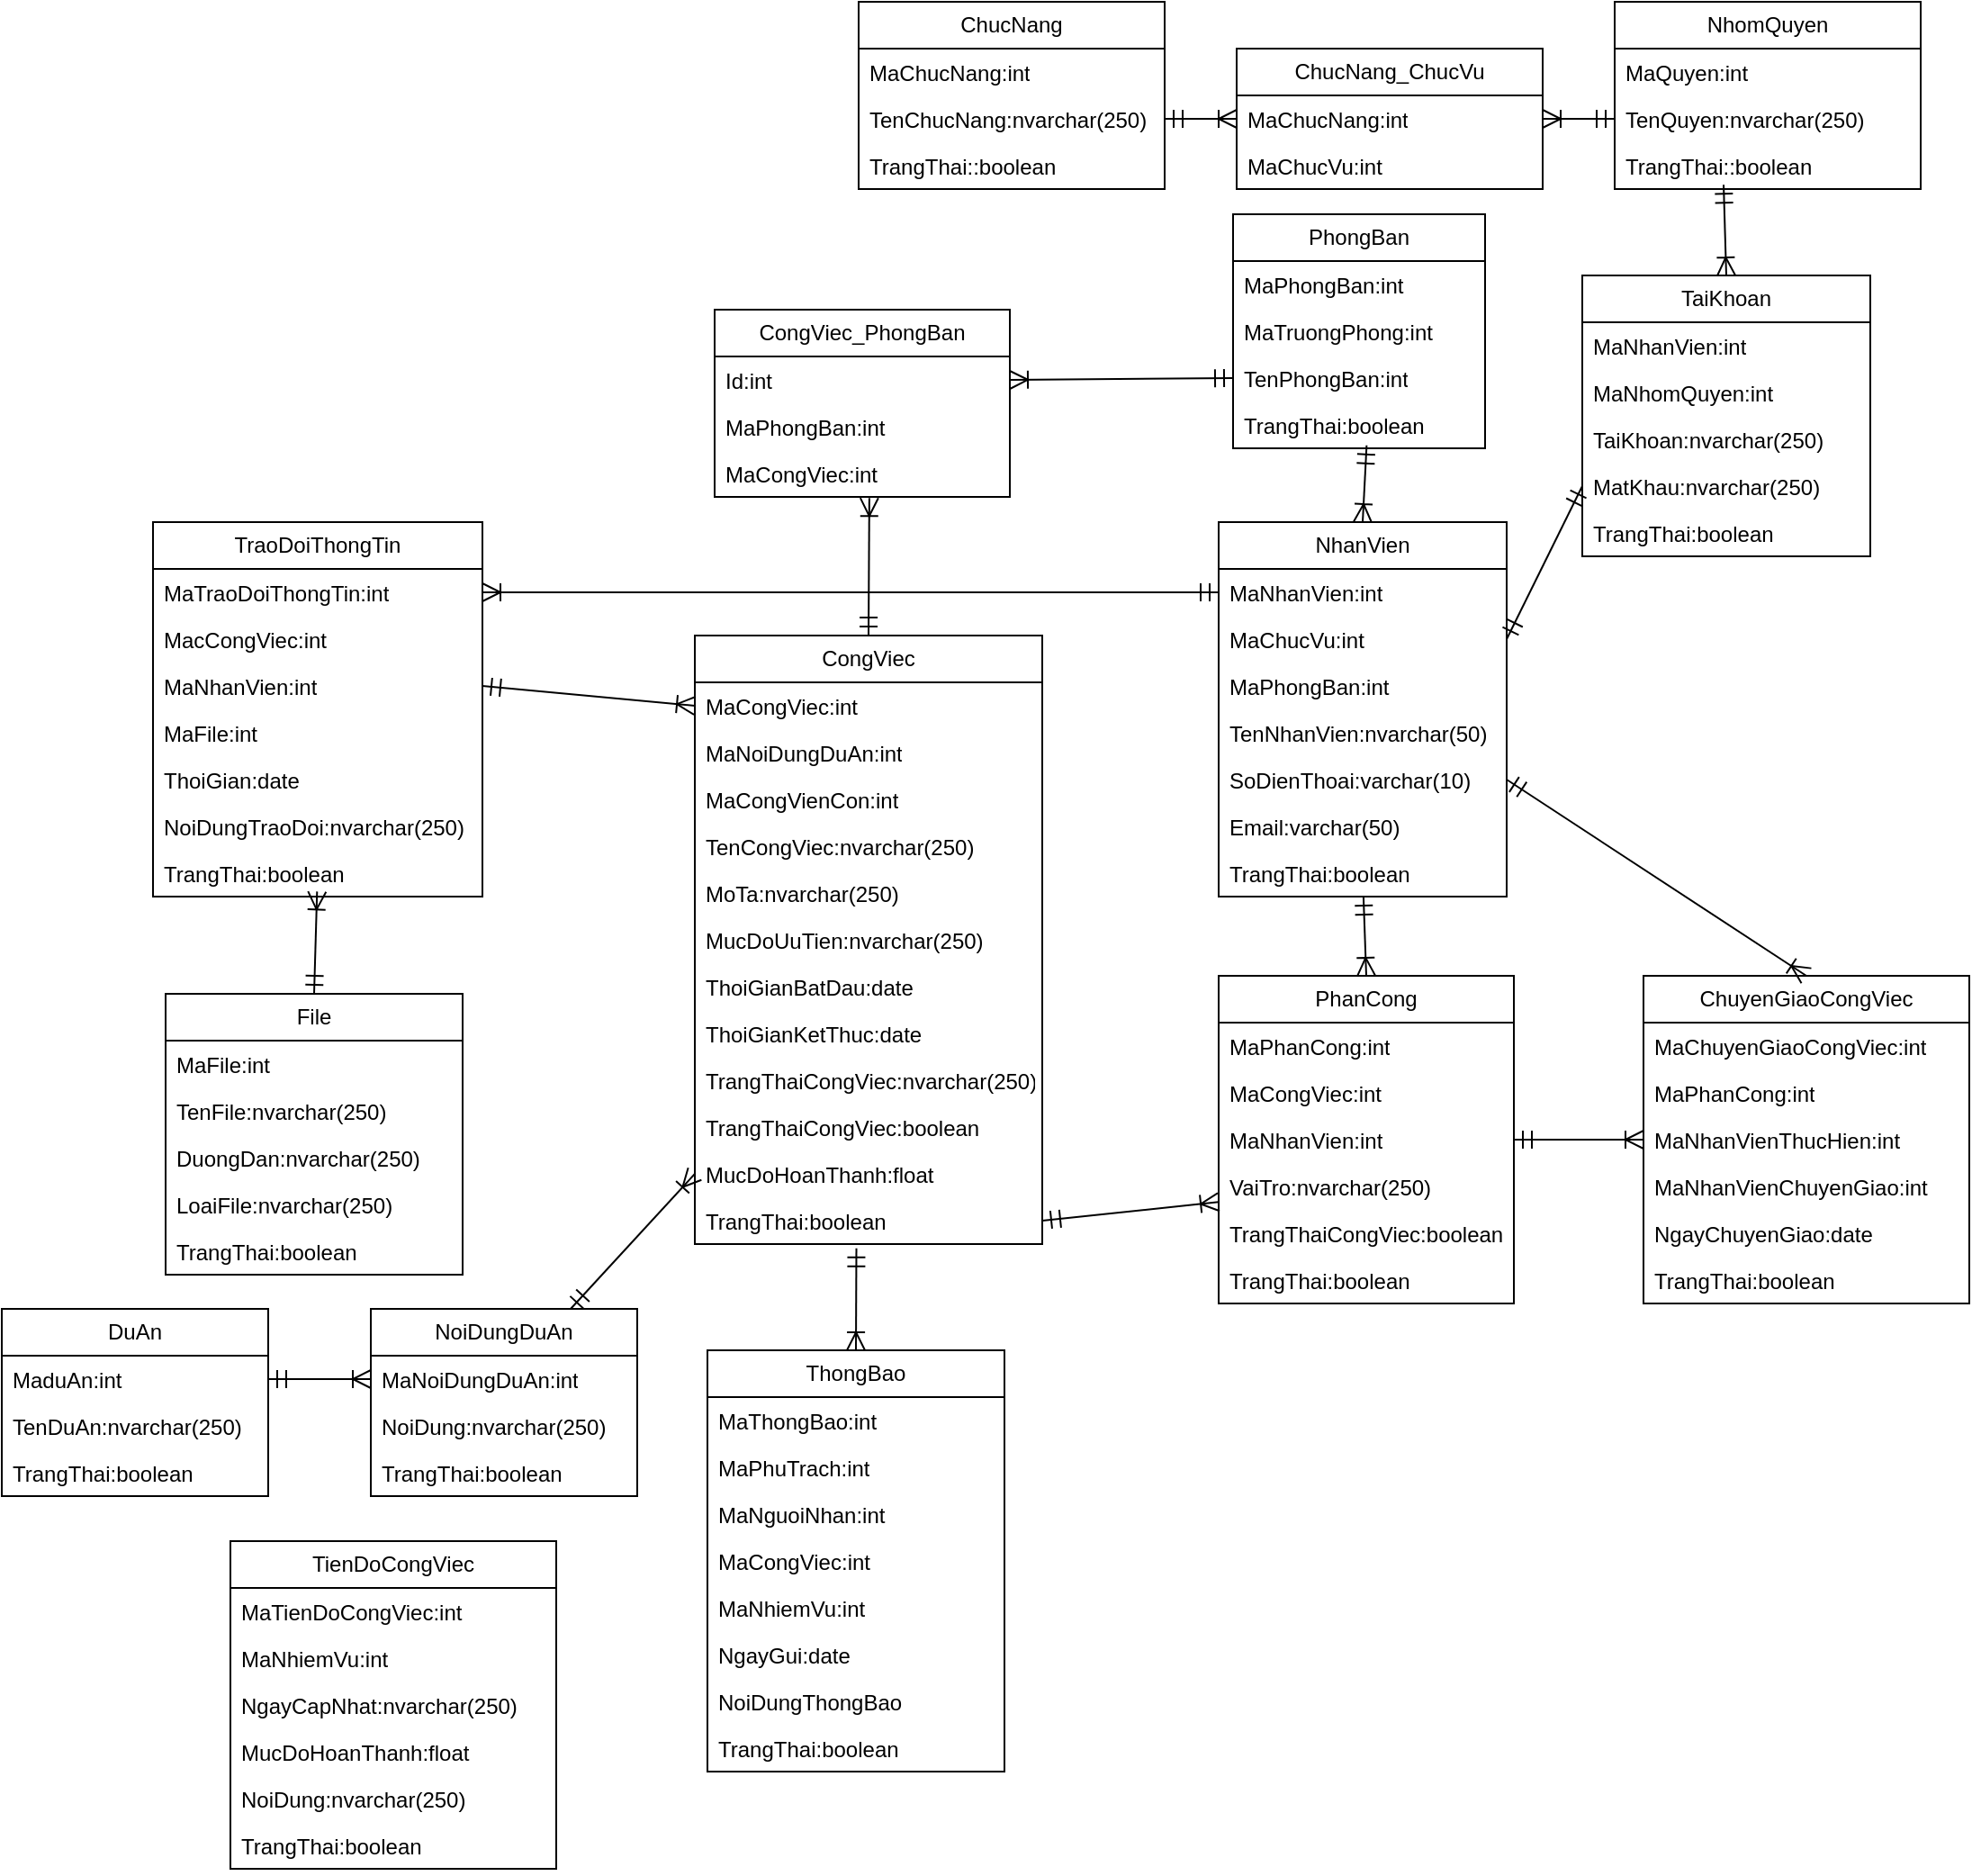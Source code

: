 <mxfile version="24.7.16">
  <diagram name="Trang-1" id="NxEfaZb_0KSmAVCfLcyf">
    <mxGraphModel dx="1006" dy="581" grid="0" gridSize="10" guides="1" tooltips="1" connect="1" arrows="1" fold="1" page="0" pageScale="1" pageWidth="1169" pageHeight="827" math="0" shadow="0">
      <root>
        <mxCell id="0" />
        <mxCell id="1" parent="0" />
        <mxCell id="usf8wN2vNSCNwpnewYWm-1" value="TaiKhoan" style="swimlane;fontStyle=0;childLayout=stackLayout;horizontal=1;startSize=26;fillColor=none;horizontalStack=0;resizeParent=1;resizeParentMax=0;resizeLast=0;collapsible=1;marginBottom=0;whiteSpace=wrap;html=1;" vertex="1" parent="1">
          <mxGeometry x="1078" y="221" width="160" height="156" as="geometry" />
        </mxCell>
        <mxCell id="usf8wN2vNSCNwpnewYWm-2" value="MaNhanVien:int" style="text;strokeColor=none;fillColor=none;align=left;verticalAlign=top;spacingLeft=4;spacingRight=4;overflow=hidden;rotatable=0;points=[[0,0.5],[1,0.5]];portConstraint=eastwest;whiteSpace=wrap;html=1;" vertex="1" parent="usf8wN2vNSCNwpnewYWm-1">
          <mxGeometry y="26" width="160" height="26" as="geometry" />
        </mxCell>
        <mxCell id="usf8wN2vNSCNwpnewYWm-3" value="MaNhomQuyen:int" style="text;strokeColor=none;fillColor=none;align=left;verticalAlign=top;spacingLeft=4;spacingRight=4;overflow=hidden;rotatable=0;points=[[0,0.5],[1,0.5]];portConstraint=eastwest;whiteSpace=wrap;html=1;" vertex="1" parent="usf8wN2vNSCNwpnewYWm-1">
          <mxGeometry y="52" width="160" height="26" as="geometry" />
        </mxCell>
        <mxCell id="usf8wN2vNSCNwpnewYWm-4" value="TaiKhoan:nvarchar(250)" style="text;strokeColor=none;fillColor=none;align=left;verticalAlign=top;spacingLeft=4;spacingRight=4;overflow=hidden;rotatable=0;points=[[0,0.5],[1,0.5]];portConstraint=eastwest;whiteSpace=wrap;html=1;" vertex="1" parent="usf8wN2vNSCNwpnewYWm-1">
          <mxGeometry y="78" width="160" height="26" as="geometry" />
        </mxCell>
        <mxCell id="usf8wN2vNSCNwpnewYWm-5" value="MatKhau:nvarchar(250)" style="text;strokeColor=none;fillColor=none;align=left;verticalAlign=top;spacingLeft=4;spacingRight=4;overflow=hidden;rotatable=0;points=[[0,0.5],[1,0.5]];portConstraint=eastwest;whiteSpace=wrap;html=1;" vertex="1" parent="usf8wN2vNSCNwpnewYWm-1">
          <mxGeometry y="104" width="160" height="26" as="geometry" />
        </mxCell>
        <mxCell id="usf8wN2vNSCNwpnewYWm-6" value="TrangThai:boolean" style="text;strokeColor=none;fillColor=none;align=left;verticalAlign=top;spacingLeft=4;spacingRight=4;overflow=hidden;rotatable=0;points=[[0,0.5],[1,0.5]];portConstraint=eastwest;whiteSpace=wrap;html=1;" vertex="1" parent="usf8wN2vNSCNwpnewYWm-1">
          <mxGeometry y="130" width="160" height="26" as="geometry" />
        </mxCell>
        <mxCell id="usf8wN2vNSCNwpnewYWm-7" value="PhongBan" style="swimlane;fontStyle=0;childLayout=stackLayout;horizontal=1;startSize=26;fillColor=none;horizontalStack=0;resizeParent=1;resizeParentMax=0;resizeLast=0;collapsible=1;marginBottom=0;whiteSpace=wrap;html=1;" vertex="1" parent="1">
          <mxGeometry x="884" y="187" width="140" height="130" as="geometry" />
        </mxCell>
        <mxCell id="usf8wN2vNSCNwpnewYWm-8" value="MaPhongBan:int" style="text;strokeColor=none;fillColor=none;align=left;verticalAlign=top;spacingLeft=4;spacingRight=4;overflow=hidden;rotatable=0;points=[[0,0.5],[1,0.5]];portConstraint=eastwest;whiteSpace=wrap;html=1;" vertex="1" parent="usf8wN2vNSCNwpnewYWm-7">
          <mxGeometry y="26" width="140" height="26" as="geometry" />
        </mxCell>
        <mxCell id="usf8wN2vNSCNwpnewYWm-123" value="MaTruongPhong:int" style="text;strokeColor=none;fillColor=none;align=left;verticalAlign=top;spacingLeft=4;spacingRight=4;overflow=hidden;rotatable=0;points=[[0,0.5],[1,0.5]];portConstraint=eastwest;whiteSpace=wrap;html=1;" vertex="1" parent="usf8wN2vNSCNwpnewYWm-7">
          <mxGeometry y="52" width="140" height="26" as="geometry" />
        </mxCell>
        <mxCell id="usf8wN2vNSCNwpnewYWm-9" value="TenPhongBan:int" style="text;strokeColor=none;fillColor=none;align=left;verticalAlign=top;spacingLeft=4;spacingRight=4;overflow=hidden;rotatable=0;points=[[0,0.5],[1,0.5]];portConstraint=eastwest;whiteSpace=wrap;html=1;" vertex="1" parent="usf8wN2vNSCNwpnewYWm-7">
          <mxGeometry y="78" width="140" height="26" as="geometry" />
        </mxCell>
        <mxCell id="usf8wN2vNSCNwpnewYWm-10" value="TrangThai:boolean" style="text;strokeColor=none;fillColor=none;align=left;verticalAlign=top;spacingLeft=4;spacingRight=4;overflow=hidden;rotatable=0;points=[[0,0.5],[1,0.5]];portConstraint=eastwest;whiteSpace=wrap;html=1;" vertex="1" parent="usf8wN2vNSCNwpnewYWm-7">
          <mxGeometry y="104" width="140" height="26" as="geometry" />
        </mxCell>
        <mxCell id="usf8wN2vNSCNwpnewYWm-11" style="edgeStyle=none;curved=1;rounded=0;orthogonalLoop=1;jettySize=auto;html=1;entryX=1;entryY=0.5;entryDx=0;entryDy=0;fontSize=12;startSize=8;endSize=8;" edge="1" parent="usf8wN2vNSCNwpnewYWm-7" source="usf8wN2vNSCNwpnewYWm-9" target="usf8wN2vNSCNwpnewYWm-9">
          <mxGeometry relative="1" as="geometry" />
        </mxCell>
        <mxCell id="usf8wN2vNSCNwpnewYWm-12" value="CongViec" style="swimlane;fontStyle=0;childLayout=stackLayout;horizontal=1;startSize=26;fillColor=none;horizontalStack=0;resizeParent=1;resizeParentMax=0;resizeLast=0;collapsible=1;marginBottom=0;whiteSpace=wrap;html=1;" vertex="1" parent="1">
          <mxGeometry x="585" y="421" width="193" height="338" as="geometry" />
        </mxCell>
        <mxCell id="usf8wN2vNSCNwpnewYWm-13" value="MaCongViec:int" style="text;strokeColor=none;fillColor=none;align=left;verticalAlign=top;spacingLeft=4;spacingRight=4;overflow=hidden;rotatable=0;points=[[0,0.5],[1,0.5]];portConstraint=eastwest;whiteSpace=wrap;html=1;" vertex="1" parent="usf8wN2vNSCNwpnewYWm-12">
          <mxGeometry y="26" width="193" height="26" as="geometry" />
        </mxCell>
        <mxCell id="usf8wN2vNSCNwpnewYWm-14" value="MaNoiDungDuAn:int" style="text;strokeColor=none;fillColor=none;align=left;verticalAlign=top;spacingLeft=4;spacingRight=4;overflow=hidden;rotatable=0;points=[[0,0.5],[1,0.5]];portConstraint=eastwest;whiteSpace=wrap;html=1;" vertex="1" parent="usf8wN2vNSCNwpnewYWm-12">
          <mxGeometry y="52" width="193" height="26" as="geometry" />
        </mxCell>
        <mxCell id="usf8wN2vNSCNwpnewYWm-126" value="MaCongVienCon:int" style="text;strokeColor=none;fillColor=none;align=left;verticalAlign=top;spacingLeft=4;spacingRight=4;overflow=hidden;rotatable=0;points=[[0,0.5],[1,0.5]];portConstraint=eastwest;whiteSpace=wrap;html=1;" vertex="1" parent="usf8wN2vNSCNwpnewYWm-12">
          <mxGeometry y="78" width="193" height="26" as="geometry" />
        </mxCell>
        <mxCell id="usf8wN2vNSCNwpnewYWm-15" value="TenCongViec:nvarchar(250)" style="text;strokeColor=none;fillColor=none;align=left;verticalAlign=top;spacingLeft=4;spacingRight=4;overflow=hidden;rotatable=0;points=[[0,0.5],[1,0.5]];portConstraint=eastwest;whiteSpace=wrap;html=1;" vertex="1" parent="usf8wN2vNSCNwpnewYWm-12">
          <mxGeometry y="104" width="193" height="26" as="geometry" />
        </mxCell>
        <mxCell id="usf8wN2vNSCNwpnewYWm-16" value="MoTa:nvarchar(250)" style="text;strokeColor=none;fillColor=none;align=left;verticalAlign=top;spacingLeft=4;spacingRight=4;overflow=hidden;rotatable=0;points=[[0,0.5],[1,0.5]];portConstraint=eastwest;whiteSpace=wrap;html=1;" vertex="1" parent="usf8wN2vNSCNwpnewYWm-12">
          <mxGeometry y="130" width="193" height="26" as="geometry" />
        </mxCell>
        <mxCell id="usf8wN2vNSCNwpnewYWm-17" value="MucDoUuTien:nvarchar(250)" style="text;strokeColor=none;fillColor=none;align=left;verticalAlign=top;spacingLeft=4;spacingRight=4;overflow=hidden;rotatable=0;points=[[0,0.5],[1,0.5]];portConstraint=eastwest;whiteSpace=wrap;html=1;" vertex="1" parent="usf8wN2vNSCNwpnewYWm-12">
          <mxGeometry y="156" width="193" height="26" as="geometry" />
        </mxCell>
        <mxCell id="usf8wN2vNSCNwpnewYWm-18" value="ThoiGianBatDau:date" style="text;strokeColor=none;fillColor=none;align=left;verticalAlign=top;spacingLeft=4;spacingRight=4;overflow=hidden;rotatable=0;points=[[0,0.5],[1,0.5]];portConstraint=eastwest;whiteSpace=wrap;html=1;" vertex="1" parent="usf8wN2vNSCNwpnewYWm-12">
          <mxGeometry y="182" width="193" height="26" as="geometry" />
        </mxCell>
        <mxCell id="usf8wN2vNSCNwpnewYWm-19" value="ThoiGianKetThuc:date" style="text;strokeColor=none;fillColor=none;align=left;verticalAlign=top;spacingLeft=4;spacingRight=4;overflow=hidden;rotatable=0;points=[[0,0.5],[1,0.5]];portConstraint=eastwest;whiteSpace=wrap;html=1;" vertex="1" parent="usf8wN2vNSCNwpnewYWm-12">
          <mxGeometry y="208" width="193" height="26" as="geometry" />
        </mxCell>
        <mxCell id="usf8wN2vNSCNwpnewYWm-20" value="TrangThaiCongViec:nvarchar(250)" style="text;strokeColor=none;fillColor=none;align=left;verticalAlign=top;spacingLeft=4;spacingRight=4;overflow=hidden;rotatable=0;points=[[0,0.5],[1,0.5]];portConstraint=eastwest;whiteSpace=wrap;html=1;" vertex="1" parent="usf8wN2vNSCNwpnewYWm-12">
          <mxGeometry y="234" width="193" height="26" as="geometry" />
        </mxCell>
        <mxCell id="usf8wN2vNSCNwpnewYWm-125" value="TrangThaiCongViec:boolean" style="text;strokeColor=none;fillColor=none;align=left;verticalAlign=top;spacingLeft=4;spacingRight=4;overflow=hidden;rotatable=0;points=[[0,0.5],[1,0.5]];portConstraint=eastwest;whiteSpace=wrap;html=1;" vertex="1" parent="usf8wN2vNSCNwpnewYWm-12">
          <mxGeometry y="260" width="193" height="26" as="geometry" />
        </mxCell>
        <mxCell id="usf8wN2vNSCNwpnewYWm-21" value="MucDoHoanThanh:float" style="text;strokeColor=none;fillColor=none;align=left;verticalAlign=top;spacingLeft=4;spacingRight=4;overflow=hidden;rotatable=0;points=[[0,0.5],[1,0.5]];portConstraint=eastwest;whiteSpace=wrap;html=1;" vertex="1" parent="usf8wN2vNSCNwpnewYWm-12">
          <mxGeometry y="286" width="193" height="26" as="geometry" />
        </mxCell>
        <mxCell id="usf8wN2vNSCNwpnewYWm-22" value="TrangThai:boolean" style="text;strokeColor=none;fillColor=none;align=left;verticalAlign=top;spacingLeft=4;spacingRight=4;overflow=hidden;rotatable=0;points=[[0,0.5],[1,0.5]];portConstraint=eastwest;whiteSpace=wrap;html=1;" vertex="1" parent="usf8wN2vNSCNwpnewYWm-12">
          <mxGeometry y="312" width="193" height="26" as="geometry" />
        </mxCell>
        <mxCell id="usf8wN2vNSCNwpnewYWm-23" value="ChucNang" style="swimlane;fontStyle=0;childLayout=stackLayout;horizontal=1;startSize=26;fillColor=none;horizontalStack=0;resizeParent=1;resizeParentMax=0;resizeLast=0;collapsible=1;marginBottom=0;whiteSpace=wrap;html=1;" vertex="1" parent="1">
          <mxGeometry x="676" y="69" width="170" height="104" as="geometry" />
        </mxCell>
        <mxCell id="usf8wN2vNSCNwpnewYWm-24" value="MaChucNang:int" style="text;strokeColor=none;fillColor=none;align=left;verticalAlign=top;spacingLeft=4;spacingRight=4;overflow=hidden;rotatable=0;points=[[0,0.5],[1,0.5]];portConstraint=eastwest;whiteSpace=wrap;html=1;" vertex="1" parent="usf8wN2vNSCNwpnewYWm-23">
          <mxGeometry y="26" width="170" height="26" as="geometry" />
        </mxCell>
        <mxCell id="usf8wN2vNSCNwpnewYWm-25" value="TenChucNang:nvarchar(250)" style="text;strokeColor=none;fillColor=none;align=left;verticalAlign=top;spacingLeft=4;spacingRight=4;overflow=hidden;rotatable=0;points=[[0,0.5],[1,0.5]];portConstraint=eastwest;whiteSpace=wrap;html=1;" vertex="1" parent="usf8wN2vNSCNwpnewYWm-23">
          <mxGeometry y="52" width="170" height="26" as="geometry" />
        </mxCell>
        <mxCell id="usf8wN2vNSCNwpnewYWm-26" value="TrangThai::boolean" style="text;strokeColor=none;fillColor=none;align=left;verticalAlign=top;spacingLeft=4;spacingRight=4;overflow=hidden;rotatable=0;points=[[0,0.5],[1,0.5]];portConstraint=eastwest;whiteSpace=wrap;html=1;" vertex="1" parent="usf8wN2vNSCNwpnewYWm-23">
          <mxGeometry y="78" width="170" height="26" as="geometry" />
        </mxCell>
        <mxCell id="usf8wN2vNSCNwpnewYWm-27" value="ChucNang_ChucVu" style="swimlane;fontStyle=0;childLayout=stackLayout;horizontal=1;startSize=26;fillColor=none;horizontalStack=0;resizeParent=1;resizeParentMax=0;resizeLast=0;collapsible=1;marginBottom=0;whiteSpace=wrap;html=1;" vertex="1" parent="1">
          <mxGeometry x="886" y="95" width="170" height="78" as="geometry" />
        </mxCell>
        <mxCell id="usf8wN2vNSCNwpnewYWm-28" value="MaChucNang:int" style="text;strokeColor=none;fillColor=none;align=left;verticalAlign=top;spacingLeft=4;spacingRight=4;overflow=hidden;rotatable=0;points=[[0,0.5],[1,0.5]];portConstraint=eastwest;whiteSpace=wrap;html=1;" vertex="1" parent="usf8wN2vNSCNwpnewYWm-27">
          <mxGeometry y="26" width="170" height="26" as="geometry" />
        </mxCell>
        <mxCell id="usf8wN2vNSCNwpnewYWm-29" value="MaChucVu:int" style="text;strokeColor=none;fillColor=none;align=left;verticalAlign=top;spacingLeft=4;spacingRight=4;overflow=hidden;rotatable=0;points=[[0,0.5],[1,0.5]];portConstraint=eastwest;whiteSpace=wrap;html=1;" vertex="1" parent="usf8wN2vNSCNwpnewYWm-27">
          <mxGeometry y="52" width="170" height="26" as="geometry" />
        </mxCell>
        <mxCell id="usf8wN2vNSCNwpnewYWm-30" value="NhomQuyen" style="swimlane;fontStyle=0;childLayout=stackLayout;horizontal=1;startSize=26;fillColor=none;horizontalStack=0;resizeParent=1;resizeParentMax=0;resizeLast=0;collapsible=1;marginBottom=0;whiteSpace=wrap;html=1;" vertex="1" parent="1">
          <mxGeometry x="1096" y="69" width="170" height="104" as="geometry" />
        </mxCell>
        <mxCell id="usf8wN2vNSCNwpnewYWm-31" value="MaQuyen:int" style="text;strokeColor=none;fillColor=none;align=left;verticalAlign=top;spacingLeft=4;spacingRight=4;overflow=hidden;rotatable=0;points=[[0,0.5],[1,0.5]];portConstraint=eastwest;whiteSpace=wrap;html=1;" vertex="1" parent="usf8wN2vNSCNwpnewYWm-30">
          <mxGeometry y="26" width="170" height="26" as="geometry" />
        </mxCell>
        <mxCell id="usf8wN2vNSCNwpnewYWm-32" value="TenQuyen:nvarchar(250)" style="text;strokeColor=none;fillColor=none;align=left;verticalAlign=top;spacingLeft=4;spacingRight=4;overflow=hidden;rotatable=0;points=[[0,0.5],[1,0.5]];portConstraint=eastwest;whiteSpace=wrap;html=1;" vertex="1" parent="usf8wN2vNSCNwpnewYWm-30">
          <mxGeometry y="52" width="170" height="26" as="geometry" />
        </mxCell>
        <mxCell id="usf8wN2vNSCNwpnewYWm-33" value="TrangThai::boolean" style="text;strokeColor=none;fillColor=none;align=left;verticalAlign=top;spacingLeft=4;spacingRight=4;overflow=hidden;rotatable=0;points=[[0,0.5],[1,0.5]];portConstraint=eastwest;whiteSpace=wrap;html=1;" vertex="1" parent="usf8wN2vNSCNwpnewYWm-30">
          <mxGeometry y="78" width="170" height="26" as="geometry" />
        </mxCell>
        <mxCell id="usf8wN2vNSCNwpnewYWm-34" style="edgeStyle=none;curved=1;rounded=0;orthogonalLoop=1;jettySize=auto;html=1;exitX=1;exitY=0.5;exitDx=0;exitDy=0;entryX=0;entryY=0.5;entryDx=0;entryDy=0;fontSize=12;startSize=8;endSize=8;endArrow=ERoneToMany;endFill=0;startArrow=ERmandOne;startFill=0;" edge="1" parent="1" source="usf8wN2vNSCNwpnewYWm-25" target="usf8wN2vNSCNwpnewYWm-28">
          <mxGeometry relative="1" as="geometry" />
        </mxCell>
        <mxCell id="usf8wN2vNSCNwpnewYWm-35" style="edgeStyle=none;curved=1;rounded=0;orthogonalLoop=1;jettySize=auto;html=1;exitX=1;exitY=0.5;exitDx=0;exitDy=0;entryX=0;entryY=0.5;entryDx=0;entryDy=0;fontSize=12;startSize=8;endSize=8;endArrow=ERmandOne;endFill=0;startArrow=ERoneToMany;startFill=0;" edge="1" parent="1" source="usf8wN2vNSCNwpnewYWm-28" target="usf8wN2vNSCNwpnewYWm-32">
          <mxGeometry relative="1" as="geometry" />
        </mxCell>
        <mxCell id="usf8wN2vNSCNwpnewYWm-36" style="edgeStyle=none;curved=1;rounded=0;orthogonalLoop=1;jettySize=auto;html=1;exitX=0.5;exitY=0;exitDx=0;exitDy=0;entryX=0.356;entryY=0.908;entryDx=0;entryDy=0;entryPerimeter=0;fontSize=12;startSize=8;endSize=8;endArrow=ERmandOne;endFill=0;startArrow=ERoneToMany;startFill=0;" edge="1" parent="1" source="usf8wN2vNSCNwpnewYWm-1" target="usf8wN2vNSCNwpnewYWm-33">
          <mxGeometry relative="1" as="geometry" />
        </mxCell>
        <mxCell id="usf8wN2vNSCNwpnewYWm-37" value="CongViec_PhongBan" style="swimlane;fontStyle=0;childLayout=stackLayout;horizontal=1;startSize=26;fillColor=none;horizontalStack=0;resizeParent=1;resizeParentMax=0;resizeLast=0;collapsible=1;marginBottom=0;whiteSpace=wrap;html=1;" vertex="1" parent="1">
          <mxGeometry x="596" y="240" width="164" height="104" as="geometry">
            <mxRectangle x="280" y="562" width="100" height="30" as="alternateBounds" />
          </mxGeometry>
        </mxCell>
        <mxCell id="usf8wN2vNSCNwpnewYWm-38" value="Id:int" style="text;strokeColor=none;fillColor=none;align=left;verticalAlign=top;spacingLeft=4;spacingRight=4;overflow=hidden;rotatable=0;points=[[0,0.5],[1,0.5]];portConstraint=eastwest;whiteSpace=wrap;html=1;" vertex="1" parent="usf8wN2vNSCNwpnewYWm-37">
          <mxGeometry y="26" width="164" height="26" as="geometry" />
        </mxCell>
        <mxCell id="usf8wN2vNSCNwpnewYWm-39" value="MaPhongBan:int" style="text;strokeColor=none;fillColor=none;align=left;verticalAlign=top;spacingLeft=4;spacingRight=4;overflow=hidden;rotatable=0;points=[[0,0.5],[1,0.5]];portConstraint=eastwest;whiteSpace=wrap;html=1;" vertex="1" parent="usf8wN2vNSCNwpnewYWm-37">
          <mxGeometry y="52" width="164" height="26" as="geometry" />
        </mxCell>
        <mxCell id="usf8wN2vNSCNwpnewYWm-40" value="MaCongViec:int" style="text;strokeColor=none;fillColor=none;align=left;verticalAlign=top;spacingLeft=4;spacingRight=4;overflow=hidden;rotatable=0;points=[[0,0.5],[1,0.5]];portConstraint=eastwest;whiteSpace=wrap;html=1;" vertex="1" parent="usf8wN2vNSCNwpnewYWm-37">
          <mxGeometry y="78" width="164" height="26" as="geometry" />
        </mxCell>
        <mxCell id="usf8wN2vNSCNwpnewYWm-41" style="edgeStyle=none;curved=1;rounded=0;orthogonalLoop=1;jettySize=auto;html=1;exitX=0.5;exitY=0;exitDx=0;exitDy=0;entryX=0.524;entryY=1.023;entryDx=0;entryDy=0;entryPerimeter=0;fontSize=12;startSize=8;endSize=8;endArrow=ERoneToMany;endFill=0;startArrow=ERmandOne;startFill=0;" edge="1" parent="1" source="usf8wN2vNSCNwpnewYWm-12" target="usf8wN2vNSCNwpnewYWm-40">
          <mxGeometry relative="1" as="geometry" />
        </mxCell>
        <mxCell id="usf8wN2vNSCNwpnewYWm-42" value="NhanVien" style="swimlane;fontStyle=0;childLayout=stackLayout;horizontal=1;startSize=26;fillColor=none;horizontalStack=0;resizeParent=1;resizeParentMax=0;resizeLast=0;collapsible=1;marginBottom=0;whiteSpace=wrap;html=1;" vertex="1" parent="1">
          <mxGeometry x="876" y="358" width="160" height="208" as="geometry" />
        </mxCell>
        <mxCell id="usf8wN2vNSCNwpnewYWm-43" value="MaNhanVien:int" style="text;strokeColor=none;fillColor=none;align=left;verticalAlign=top;spacingLeft=4;spacingRight=4;overflow=hidden;rotatable=0;points=[[0,0.5],[1,0.5]];portConstraint=eastwest;whiteSpace=wrap;html=1;" vertex="1" parent="usf8wN2vNSCNwpnewYWm-42">
          <mxGeometry y="26" width="160" height="26" as="geometry" />
        </mxCell>
        <mxCell id="usf8wN2vNSCNwpnewYWm-44" value="MaChucVu:int" style="text;strokeColor=none;fillColor=none;align=left;verticalAlign=top;spacingLeft=4;spacingRight=4;overflow=hidden;rotatable=0;points=[[0,0.5],[1,0.5]];portConstraint=eastwest;whiteSpace=wrap;html=1;" vertex="1" parent="usf8wN2vNSCNwpnewYWm-42">
          <mxGeometry y="52" width="160" height="26" as="geometry" />
        </mxCell>
        <mxCell id="usf8wN2vNSCNwpnewYWm-45" value="MaPhongBan:int" style="text;strokeColor=none;fillColor=none;align=left;verticalAlign=top;spacingLeft=4;spacingRight=4;overflow=hidden;rotatable=0;points=[[0,0.5],[1,0.5]];portConstraint=eastwest;whiteSpace=wrap;html=1;" vertex="1" parent="usf8wN2vNSCNwpnewYWm-42">
          <mxGeometry y="78" width="160" height="26" as="geometry" />
        </mxCell>
        <mxCell id="usf8wN2vNSCNwpnewYWm-46" value="TenNhanVien:nvarchar(50)" style="text;strokeColor=none;fillColor=none;align=left;verticalAlign=top;spacingLeft=4;spacingRight=4;overflow=hidden;rotatable=0;points=[[0,0.5],[1,0.5]];portConstraint=eastwest;whiteSpace=wrap;html=1;" vertex="1" parent="usf8wN2vNSCNwpnewYWm-42">
          <mxGeometry y="104" width="160" height="26" as="geometry" />
        </mxCell>
        <mxCell id="usf8wN2vNSCNwpnewYWm-47" value="SoDienThoai:varchar(10)" style="text;strokeColor=none;fillColor=none;align=left;verticalAlign=top;spacingLeft=4;spacingRight=4;overflow=hidden;rotatable=0;points=[[0,0.5],[1,0.5]];portConstraint=eastwest;whiteSpace=wrap;html=1;" vertex="1" parent="usf8wN2vNSCNwpnewYWm-42">
          <mxGeometry y="130" width="160" height="26" as="geometry" />
        </mxCell>
        <mxCell id="usf8wN2vNSCNwpnewYWm-48" value="Email:varchar(50)" style="text;strokeColor=none;fillColor=none;align=left;verticalAlign=top;spacingLeft=4;spacingRight=4;overflow=hidden;rotatable=0;points=[[0,0.5],[1,0.5]];portConstraint=eastwest;whiteSpace=wrap;html=1;" vertex="1" parent="usf8wN2vNSCNwpnewYWm-42">
          <mxGeometry y="156" width="160" height="26" as="geometry" />
        </mxCell>
        <mxCell id="usf8wN2vNSCNwpnewYWm-49" value="TrangThai:boolean" style="text;strokeColor=none;fillColor=none;align=left;verticalAlign=top;spacingLeft=4;spacingRight=4;overflow=hidden;rotatable=0;points=[[0,0.5],[1,0.5]];portConstraint=eastwest;whiteSpace=wrap;html=1;" vertex="1" parent="usf8wN2vNSCNwpnewYWm-42">
          <mxGeometry y="182" width="160" height="26" as="geometry" />
        </mxCell>
        <mxCell id="usf8wN2vNSCNwpnewYWm-50" style="edgeStyle=none;curved=1;rounded=0;orthogonalLoop=1;jettySize=auto;html=1;exitX=0.5;exitY=0;exitDx=0;exitDy=0;entryX=0.53;entryY=0.938;entryDx=0;entryDy=0;entryPerimeter=0;fontSize=12;startSize=8;endSize=8;startArrow=ERoneToMany;startFill=0;endArrow=ERmandOne;endFill=0;" edge="1" parent="1" source="usf8wN2vNSCNwpnewYWm-42" target="usf8wN2vNSCNwpnewYWm-10">
          <mxGeometry relative="1" as="geometry" />
        </mxCell>
        <mxCell id="usf8wN2vNSCNwpnewYWm-51" style="edgeStyle=none;curved=1;rounded=0;orthogonalLoop=1;jettySize=auto;html=1;exitX=1;exitY=0.5;exitDx=0;exitDy=0;entryX=0;entryY=0.5;entryDx=0;entryDy=0;fontSize=12;startSize=8;endSize=8;startArrow=ERoneToMany;startFill=0;endArrow=ERmandOne;endFill=0;" edge="1" parent="1" target="usf8wN2vNSCNwpnewYWm-9" source="usf8wN2vNSCNwpnewYWm-38">
          <mxGeometry relative="1" as="geometry">
            <mxPoint x="803" y="282" as="sourcePoint" />
          </mxGeometry>
        </mxCell>
        <mxCell id="usf8wN2vNSCNwpnewYWm-52" style="edgeStyle=none;curved=1;rounded=0;orthogonalLoop=1;jettySize=auto;html=1;exitX=0;exitY=0.5;exitDx=0;exitDy=0;entryX=1;entryY=0.5;entryDx=0;entryDy=0;fontSize=12;startSize=8;endSize=8;startArrow=ERmandOne;startFill=0;endArrow=ERmandOne;endFill=0;" edge="1" parent="1" source="usf8wN2vNSCNwpnewYWm-5" target="usf8wN2vNSCNwpnewYWm-44">
          <mxGeometry relative="1" as="geometry" />
        </mxCell>
        <mxCell id="usf8wN2vNSCNwpnewYWm-128" style="edgeStyle=none;curved=1;rounded=0;orthogonalLoop=1;jettySize=auto;html=1;exitX=0.5;exitY=0;exitDx=0;exitDy=0;fontSize=12;startSize=8;endSize=8;startArrow=ERoneToMany;startFill=0;endArrow=ERmandOne;endFill=0;" edge="1" parent="1" source="usf8wN2vNSCNwpnewYWm-64" target="usf8wN2vNSCNwpnewYWm-49">
          <mxGeometry relative="1" as="geometry" />
        </mxCell>
        <mxCell id="usf8wN2vNSCNwpnewYWm-64" value="PhanCong" style="swimlane;fontStyle=0;childLayout=stackLayout;horizontal=1;startSize=26;fillColor=none;horizontalStack=0;resizeParent=1;resizeParentMax=0;resizeLast=0;collapsible=1;marginBottom=0;whiteSpace=wrap;html=1;" vertex="1" parent="1">
          <mxGeometry x="876" y="610" width="164" height="182" as="geometry" />
        </mxCell>
        <mxCell id="usf8wN2vNSCNwpnewYWm-65" value="MaPhanCong:int" style="text;strokeColor=none;fillColor=none;align=left;verticalAlign=top;spacingLeft=4;spacingRight=4;overflow=hidden;rotatable=0;points=[[0,0.5],[1,0.5]];portConstraint=eastwest;whiteSpace=wrap;html=1;" vertex="1" parent="usf8wN2vNSCNwpnewYWm-64">
          <mxGeometry y="26" width="164" height="26" as="geometry" />
        </mxCell>
        <mxCell id="usf8wN2vNSCNwpnewYWm-66" value="MaCongViec:int" style="text;strokeColor=none;fillColor=none;align=left;verticalAlign=top;spacingLeft=4;spacingRight=4;overflow=hidden;rotatable=0;points=[[0,0.5],[1,0.5]];portConstraint=eastwest;whiteSpace=wrap;html=1;" vertex="1" parent="usf8wN2vNSCNwpnewYWm-64">
          <mxGeometry y="52" width="164" height="26" as="geometry" />
        </mxCell>
        <mxCell id="usf8wN2vNSCNwpnewYWm-67" value="MaNhanVien:int" style="text;strokeColor=none;fillColor=none;align=left;verticalAlign=top;spacingLeft=4;spacingRight=4;overflow=hidden;rotatable=0;points=[[0,0.5],[1,0.5]];portConstraint=eastwest;whiteSpace=wrap;html=1;" vertex="1" parent="usf8wN2vNSCNwpnewYWm-64">
          <mxGeometry y="78" width="164" height="26" as="geometry" />
        </mxCell>
        <mxCell id="usf8wN2vNSCNwpnewYWm-68" value="VaiTro:nvarchar(250)" style="text;strokeColor=none;fillColor=none;align=left;verticalAlign=top;spacingLeft=4;spacingRight=4;overflow=hidden;rotatable=0;points=[[0,0.5],[1,0.5]];portConstraint=eastwest;whiteSpace=wrap;html=1;" vertex="1" parent="usf8wN2vNSCNwpnewYWm-64">
          <mxGeometry y="104" width="164" height="26" as="geometry" />
        </mxCell>
        <mxCell id="usf8wN2vNSCNwpnewYWm-69" value="TrangThaiCongViec:boolean" style="text;strokeColor=none;fillColor=none;align=left;verticalAlign=top;spacingLeft=4;spacingRight=4;overflow=hidden;rotatable=0;points=[[0,0.5],[1,0.5]];portConstraint=eastwest;whiteSpace=wrap;html=1;" vertex="1" parent="usf8wN2vNSCNwpnewYWm-64">
          <mxGeometry y="130" width="164" height="26" as="geometry" />
        </mxCell>
        <mxCell id="usf8wN2vNSCNwpnewYWm-71" value="TrangThai:boolean" style="text;strokeColor=none;fillColor=none;align=left;verticalAlign=top;spacingLeft=4;spacingRight=4;overflow=hidden;rotatable=0;points=[[0,0.5],[1,0.5]];portConstraint=eastwest;whiteSpace=wrap;html=1;" vertex="1" parent="usf8wN2vNSCNwpnewYWm-64">
          <mxGeometry y="156" width="164" height="26" as="geometry" />
        </mxCell>
        <mxCell id="usf8wN2vNSCNwpnewYWm-82" value="TraoDoiThongTin" style="swimlane;fontStyle=0;childLayout=stackLayout;horizontal=1;startSize=26;fillColor=none;horizontalStack=0;resizeParent=1;resizeParentMax=0;resizeLast=0;collapsible=1;marginBottom=0;whiteSpace=wrap;html=1;" vertex="1" parent="1">
          <mxGeometry x="284" y="358" width="183" height="208" as="geometry" />
        </mxCell>
        <mxCell id="usf8wN2vNSCNwpnewYWm-83" value="MaTraoDoiThongTin:int" style="text;strokeColor=none;fillColor=none;align=left;verticalAlign=top;spacingLeft=4;spacingRight=4;overflow=hidden;rotatable=0;points=[[0,0.5],[1,0.5]];portConstraint=eastwest;whiteSpace=wrap;html=1;" vertex="1" parent="usf8wN2vNSCNwpnewYWm-82">
          <mxGeometry y="26" width="183" height="26" as="geometry" />
        </mxCell>
        <mxCell id="usf8wN2vNSCNwpnewYWm-84" value="MacCongViec:int" style="text;strokeColor=none;fillColor=none;align=left;verticalAlign=top;spacingLeft=4;spacingRight=4;overflow=hidden;rotatable=0;points=[[0,0.5],[1,0.5]];portConstraint=eastwest;whiteSpace=wrap;html=1;" vertex="1" parent="usf8wN2vNSCNwpnewYWm-82">
          <mxGeometry y="52" width="183" height="26" as="geometry" />
        </mxCell>
        <mxCell id="usf8wN2vNSCNwpnewYWm-85" value="MaNhanVien:int" style="text;strokeColor=none;fillColor=none;align=left;verticalAlign=top;spacingLeft=4;spacingRight=4;overflow=hidden;rotatable=0;points=[[0,0.5],[1,0.5]];portConstraint=eastwest;whiteSpace=wrap;html=1;" vertex="1" parent="usf8wN2vNSCNwpnewYWm-82">
          <mxGeometry y="78" width="183" height="26" as="geometry" />
        </mxCell>
        <mxCell id="usf8wN2vNSCNwpnewYWm-86" value="MaFile:int" style="text;strokeColor=none;fillColor=none;align=left;verticalAlign=top;spacingLeft=4;spacingRight=4;overflow=hidden;rotatable=0;points=[[0,0.5],[1,0.5]];portConstraint=eastwest;whiteSpace=wrap;html=1;" vertex="1" parent="usf8wN2vNSCNwpnewYWm-82">
          <mxGeometry y="104" width="183" height="26" as="geometry" />
        </mxCell>
        <mxCell id="usf8wN2vNSCNwpnewYWm-130" value="ThoiGian:date" style="text;strokeColor=none;fillColor=none;align=left;verticalAlign=top;spacingLeft=4;spacingRight=4;overflow=hidden;rotatable=0;points=[[0,0.5],[1,0.5]];portConstraint=eastwest;whiteSpace=wrap;html=1;" vertex="1" parent="usf8wN2vNSCNwpnewYWm-82">
          <mxGeometry y="130" width="183" height="26" as="geometry" />
        </mxCell>
        <mxCell id="usf8wN2vNSCNwpnewYWm-87" value="NoiDungTraoDoi:nvarchar(250)" style="text;strokeColor=none;fillColor=none;align=left;verticalAlign=top;spacingLeft=4;spacingRight=4;overflow=hidden;rotatable=0;points=[[0,0.5],[1,0.5]];portConstraint=eastwest;whiteSpace=wrap;html=1;" vertex="1" parent="usf8wN2vNSCNwpnewYWm-82">
          <mxGeometry y="156" width="183" height="26" as="geometry" />
        </mxCell>
        <mxCell id="usf8wN2vNSCNwpnewYWm-88" value="TrangThai:boolean" style="text;strokeColor=none;fillColor=none;align=left;verticalAlign=top;spacingLeft=4;spacingRight=4;overflow=hidden;rotatable=0;points=[[0,0.5],[1,0.5]];portConstraint=eastwest;whiteSpace=wrap;html=1;" vertex="1" parent="usf8wN2vNSCNwpnewYWm-82">
          <mxGeometry y="182" width="183" height="26" as="geometry" />
        </mxCell>
        <mxCell id="usf8wN2vNSCNwpnewYWm-89" value="File" style="swimlane;fontStyle=0;childLayout=stackLayout;horizontal=1;startSize=26;fillColor=none;horizontalStack=0;resizeParent=1;resizeParentMax=0;resizeLast=0;collapsible=1;marginBottom=0;whiteSpace=wrap;html=1;" vertex="1" parent="1">
          <mxGeometry x="291" y="620" width="165" height="156" as="geometry" />
        </mxCell>
        <mxCell id="usf8wN2vNSCNwpnewYWm-90" value="MaFile:int" style="text;strokeColor=none;fillColor=none;align=left;verticalAlign=top;spacingLeft=4;spacingRight=4;overflow=hidden;rotatable=0;points=[[0,0.5],[1,0.5]];portConstraint=eastwest;whiteSpace=wrap;html=1;" vertex="1" parent="usf8wN2vNSCNwpnewYWm-89">
          <mxGeometry y="26" width="165" height="26" as="geometry" />
        </mxCell>
        <mxCell id="usf8wN2vNSCNwpnewYWm-91" value="TenFile:nvarchar(250)" style="text;strokeColor=none;fillColor=none;align=left;verticalAlign=top;spacingLeft=4;spacingRight=4;overflow=hidden;rotatable=0;points=[[0,0.5],[1,0.5]];portConstraint=eastwest;whiteSpace=wrap;html=1;" vertex="1" parent="usf8wN2vNSCNwpnewYWm-89">
          <mxGeometry y="52" width="165" height="26" as="geometry" />
        </mxCell>
        <mxCell id="usf8wN2vNSCNwpnewYWm-92" value="DuongDan:nvarchar(250)" style="text;strokeColor=none;fillColor=none;align=left;verticalAlign=top;spacingLeft=4;spacingRight=4;overflow=hidden;rotatable=0;points=[[0,0.5],[1,0.5]];portConstraint=eastwest;whiteSpace=wrap;html=1;" vertex="1" parent="usf8wN2vNSCNwpnewYWm-89">
          <mxGeometry y="78" width="165" height="26" as="geometry" />
        </mxCell>
        <mxCell id="usf8wN2vNSCNwpnewYWm-93" value="LoaiFile:nvarchar(250)" style="text;strokeColor=none;fillColor=none;align=left;verticalAlign=top;spacingLeft=4;spacingRight=4;overflow=hidden;rotatable=0;points=[[0,0.5],[1,0.5]];portConstraint=eastwest;whiteSpace=wrap;html=1;" vertex="1" parent="usf8wN2vNSCNwpnewYWm-89">
          <mxGeometry y="104" width="165" height="26" as="geometry" />
        </mxCell>
        <mxCell id="usf8wN2vNSCNwpnewYWm-94" value="TrangThai:boolean" style="text;strokeColor=none;fillColor=none;align=left;verticalAlign=top;spacingLeft=4;spacingRight=4;overflow=hidden;rotatable=0;points=[[0,0.5],[1,0.5]];portConstraint=eastwest;whiteSpace=wrap;html=1;" vertex="1" parent="usf8wN2vNSCNwpnewYWm-89">
          <mxGeometry y="130" width="165" height="26" as="geometry" />
        </mxCell>
        <mxCell id="usf8wN2vNSCNwpnewYWm-96" style="edgeStyle=none;curved=1;rounded=0;orthogonalLoop=1;jettySize=auto;html=1;exitX=0.5;exitY=0;exitDx=0;exitDy=0;entryX=0.498;entryY=0.892;entryDx=0;entryDy=0;entryPerimeter=0;fontSize=12;startSize=8;endSize=8;endArrow=ERoneToMany;endFill=0;startArrow=ERmandOne;startFill=0;" edge="1" parent="1" source="usf8wN2vNSCNwpnewYWm-89" target="usf8wN2vNSCNwpnewYWm-88">
          <mxGeometry relative="1" as="geometry" />
        </mxCell>
        <mxCell id="usf8wN2vNSCNwpnewYWm-97" style="edgeStyle=none;curved=1;rounded=0;orthogonalLoop=1;jettySize=auto;html=1;exitX=1;exitY=0.5;exitDx=0;exitDy=0;entryX=0;entryY=0.5;entryDx=0;entryDy=0;fontSize=12;startSize=8;endSize=8;startArrow=ERoneToMany;startFill=0;endArrow=ERmandOne;endFill=0;" edge="1" parent="1" source="usf8wN2vNSCNwpnewYWm-83" target="usf8wN2vNSCNwpnewYWm-43">
          <mxGeometry relative="1" as="geometry" />
        </mxCell>
        <mxCell id="usf8wN2vNSCNwpnewYWm-98" value="TienDoCongViec" style="swimlane;fontStyle=0;childLayout=stackLayout;horizontal=1;startSize=26;fillColor=none;horizontalStack=0;resizeParent=1;resizeParentMax=0;resizeLast=0;collapsible=1;marginBottom=0;whiteSpace=wrap;html=1;" vertex="1" parent="1">
          <mxGeometry x="327" y="924" width="181" height="182" as="geometry" />
        </mxCell>
        <mxCell id="usf8wN2vNSCNwpnewYWm-99" value="MaTienDoCongViec:int" style="text;strokeColor=none;fillColor=none;align=left;verticalAlign=top;spacingLeft=4;spacingRight=4;overflow=hidden;rotatable=0;points=[[0,0.5],[1,0.5]];portConstraint=eastwest;whiteSpace=wrap;html=1;" vertex="1" parent="usf8wN2vNSCNwpnewYWm-98">
          <mxGeometry y="26" width="181" height="26" as="geometry" />
        </mxCell>
        <mxCell id="usf8wN2vNSCNwpnewYWm-100" value="MaNhiemVu:int" style="text;strokeColor=none;fillColor=none;align=left;verticalAlign=top;spacingLeft=4;spacingRight=4;overflow=hidden;rotatable=0;points=[[0,0.5],[1,0.5]];portConstraint=eastwest;whiteSpace=wrap;html=1;" vertex="1" parent="usf8wN2vNSCNwpnewYWm-98">
          <mxGeometry y="52" width="181" height="26" as="geometry" />
        </mxCell>
        <mxCell id="usf8wN2vNSCNwpnewYWm-101" value="NgayCapNhat:nvarchar(250)" style="text;strokeColor=none;fillColor=none;align=left;verticalAlign=top;spacingLeft=4;spacingRight=4;overflow=hidden;rotatable=0;points=[[0,0.5],[1,0.5]];portConstraint=eastwest;whiteSpace=wrap;html=1;" vertex="1" parent="usf8wN2vNSCNwpnewYWm-98">
          <mxGeometry y="78" width="181" height="26" as="geometry" />
        </mxCell>
        <mxCell id="usf8wN2vNSCNwpnewYWm-102" value="MucDoHoanThanh:float" style="text;strokeColor=none;fillColor=none;align=left;verticalAlign=top;spacingLeft=4;spacingRight=4;overflow=hidden;rotatable=0;points=[[0,0.5],[1,0.5]];portConstraint=eastwest;whiteSpace=wrap;html=1;" vertex="1" parent="usf8wN2vNSCNwpnewYWm-98">
          <mxGeometry y="104" width="181" height="26" as="geometry" />
        </mxCell>
        <mxCell id="usf8wN2vNSCNwpnewYWm-103" value="NoiDung:nvarchar(250)" style="text;strokeColor=none;fillColor=none;align=left;verticalAlign=top;spacingLeft=4;spacingRight=4;overflow=hidden;rotatable=0;points=[[0,0.5],[1,0.5]];portConstraint=eastwest;whiteSpace=wrap;html=1;" vertex="1" parent="usf8wN2vNSCNwpnewYWm-98">
          <mxGeometry y="130" width="181" height="26" as="geometry" />
        </mxCell>
        <mxCell id="usf8wN2vNSCNwpnewYWm-104" value="TrangThai:boolean" style="text;strokeColor=none;fillColor=none;align=left;verticalAlign=top;spacingLeft=4;spacingRight=4;overflow=hidden;rotatable=0;points=[[0,0.5],[1,0.5]];portConstraint=eastwest;whiteSpace=wrap;html=1;" vertex="1" parent="usf8wN2vNSCNwpnewYWm-98">
          <mxGeometry y="156" width="181" height="26" as="geometry" />
        </mxCell>
        <mxCell id="usf8wN2vNSCNwpnewYWm-106" value="ThongBao" style="swimlane;fontStyle=0;childLayout=stackLayout;horizontal=1;startSize=26;fillColor=none;horizontalStack=0;resizeParent=1;resizeParentMax=0;resizeLast=0;collapsible=1;marginBottom=0;whiteSpace=wrap;html=1;" vertex="1" parent="1">
          <mxGeometry x="592" y="818" width="165" height="234" as="geometry" />
        </mxCell>
        <mxCell id="usf8wN2vNSCNwpnewYWm-107" value="MaThongBao:int" style="text;strokeColor=none;fillColor=none;align=left;verticalAlign=top;spacingLeft=4;spacingRight=4;overflow=hidden;rotatable=0;points=[[0,0.5],[1,0.5]];portConstraint=eastwest;whiteSpace=wrap;html=1;" vertex="1" parent="usf8wN2vNSCNwpnewYWm-106">
          <mxGeometry y="26" width="165" height="26" as="geometry" />
        </mxCell>
        <mxCell id="usf8wN2vNSCNwpnewYWm-108" value="MaPhuTrach:int" style="text;strokeColor=none;fillColor=none;align=left;verticalAlign=top;spacingLeft=4;spacingRight=4;overflow=hidden;rotatable=0;points=[[0,0.5],[1,0.5]];portConstraint=eastwest;whiteSpace=wrap;html=1;" vertex="1" parent="usf8wN2vNSCNwpnewYWm-106">
          <mxGeometry y="52" width="165" height="26" as="geometry" />
        </mxCell>
        <mxCell id="usf8wN2vNSCNwpnewYWm-109" value="MaNguoiNhan:int" style="text;strokeColor=none;fillColor=none;align=left;verticalAlign=top;spacingLeft=4;spacingRight=4;overflow=hidden;rotatable=0;points=[[0,0.5],[1,0.5]];portConstraint=eastwest;whiteSpace=wrap;html=1;" vertex="1" parent="usf8wN2vNSCNwpnewYWm-106">
          <mxGeometry y="78" width="165" height="26" as="geometry" />
        </mxCell>
        <mxCell id="usf8wN2vNSCNwpnewYWm-110" value="MaCongViec:int" style="text;strokeColor=none;fillColor=none;align=left;verticalAlign=top;spacingLeft=4;spacingRight=4;overflow=hidden;rotatable=0;points=[[0,0.5],[1,0.5]];portConstraint=eastwest;whiteSpace=wrap;html=1;" vertex="1" parent="usf8wN2vNSCNwpnewYWm-106">
          <mxGeometry y="104" width="165" height="26" as="geometry" />
        </mxCell>
        <mxCell id="usf8wN2vNSCNwpnewYWm-111" value="MaNhiemVu:int" style="text;strokeColor=none;fillColor=none;align=left;verticalAlign=top;spacingLeft=4;spacingRight=4;overflow=hidden;rotatable=0;points=[[0,0.5],[1,0.5]];portConstraint=eastwest;whiteSpace=wrap;html=1;" vertex="1" parent="usf8wN2vNSCNwpnewYWm-106">
          <mxGeometry y="130" width="165" height="26" as="geometry" />
        </mxCell>
        <mxCell id="usf8wN2vNSCNwpnewYWm-112" value="NgayGui:date" style="text;strokeColor=none;fillColor=none;align=left;verticalAlign=top;spacingLeft=4;spacingRight=4;overflow=hidden;rotatable=0;points=[[0,0.5],[1,0.5]];portConstraint=eastwest;whiteSpace=wrap;html=1;" vertex="1" parent="usf8wN2vNSCNwpnewYWm-106">
          <mxGeometry y="156" width="165" height="26" as="geometry" />
        </mxCell>
        <mxCell id="usf8wN2vNSCNwpnewYWm-113" value="NoiDungThongBao" style="text;strokeColor=none;fillColor=none;align=left;verticalAlign=top;spacingLeft=4;spacingRight=4;overflow=hidden;rotatable=0;points=[[0,0.5],[1,0.5]];portConstraint=eastwest;whiteSpace=wrap;html=1;" vertex="1" parent="usf8wN2vNSCNwpnewYWm-106">
          <mxGeometry y="182" width="165" height="26" as="geometry" />
        </mxCell>
        <mxCell id="usf8wN2vNSCNwpnewYWm-114" value="TrangThai:boolean" style="text;strokeColor=none;fillColor=none;align=left;verticalAlign=top;spacingLeft=4;spacingRight=4;overflow=hidden;rotatable=0;points=[[0,0.5],[1,0.5]];portConstraint=eastwest;whiteSpace=wrap;html=1;" vertex="1" parent="usf8wN2vNSCNwpnewYWm-106">
          <mxGeometry y="208" width="165" height="26" as="geometry" />
        </mxCell>
        <mxCell id="usf8wN2vNSCNwpnewYWm-116" style="edgeStyle=none;curved=1;rounded=0;orthogonalLoop=1;jettySize=auto;html=1;exitX=0.5;exitY=0;exitDx=0;exitDy=0;fontSize=12;startSize=8;endSize=8;startArrow=ERoneToMany;startFill=0;endArrow=ERmandOne;endFill=0;entryX=0.465;entryY=1.092;entryDx=0;entryDy=0;entryPerimeter=0;" edge="1" parent="1" source="usf8wN2vNSCNwpnewYWm-106" target="usf8wN2vNSCNwpnewYWm-22">
          <mxGeometry relative="1" as="geometry">
            <mxPoint x="695" y="753" as="targetPoint" />
          </mxGeometry>
        </mxCell>
        <mxCell id="usf8wN2vNSCNwpnewYWm-118" value="DuAn" style="swimlane;fontStyle=0;childLayout=stackLayout;horizontal=1;startSize=26;fillColor=none;horizontalStack=0;resizeParent=1;resizeParentMax=0;resizeLast=0;collapsible=1;marginBottom=0;whiteSpace=wrap;html=1;" vertex="1" parent="1">
          <mxGeometry x="200" y="795" width="148" height="104" as="geometry" />
        </mxCell>
        <mxCell id="usf8wN2vNSCNwpnewYWm-119" value="MaduAn:int" style="text;strokeColor=none;fillColor=none;align=left;verticalAlign=top;spacingLeft=4;spacingRight=4;overflow=hidden;rotatable=0;points=[[0,0.5],[1,0.5]];portConstraint=eastwest;whiteSpace=wrap;html=1;" vertex="1" parent="usf8wN2vNSCNwpnewYWm-118">
          <mxGeometry y="26" width="148" height="26" as="geometry" />
        </mxCell>
        <mxCell id="usf8wN2vNSCNwpnewYWm-120" value="TenDuAn:nvarchar(250)" style="text;strokeColor=none;fillColor=none;align=left;verticalAlign=top;spacingLeft=4;spacingRight=4;overflow=hidden;rotatable=0;points=[[0,0.5],[1,0.5]];portConstraint=eastwest;whiteSpace=wrap;html=1;" vertex="1" parent="usf8wN2vNSCNwpnewYWm-118">
          <mxGeometry y="52" width="148" height="26" as="geometry" />
        </mxCell>
        <mxCell id="usf8wN2vNSCNwpnewYWm-121" value="TrangThai:boolean" style="text;strokeColor=none;fillColor=none;align=left;verticalAlign=top;spacingLeft=4;spacingRight=4;overflow=hidden;rotatable=0;points=[[0,0.5],[1,0.5]];portConstraint=eastwest;whiteSpace=wrap;html=1;" vertex="1" parent="usf8wN2vNSCNwpnewYWm-118">
          <mxGeometry y="78" width="148" height="26" as="geometry" />
        </mxCell>
        <mxCell id="usf8wN2vNSCNwpnewYWm-122" style="edgeStyle=none;curved=1;rounded=0;orthogonalLoop=1;jettySize=auto;html=1;exitX=1;exitY=0.5;exitDx=0;exitDy=0;entryX=0;entryY=0.5;entryDx=0;entryDy=0;fontSize=12;startSize=8;endSize=8;endArrow=ERoneToMany;endFill=0;startArrow=ERmandOne;startFill=0;" edge="1" parent="1" source="usf8wN2vNSCNwpnewYWm-119" target="usf8wN2vNSCNwpnewYWm-132">
          <mxGeometry relative="1" as="geometry" />
        </mxCell>
        <mxCell id="usf8wN2vNSCNwpnewYWm-129" style="edgeStyle=none;curved=1;rounded=0;orthogonalLoop=1;jettySize=auto;html=1;entryX=1;entryY=0.5;entryDx=0;entryDy=0;fontSize=12;startSize=8;endSize=8;startArrow=ERoneToMany;startFill=0;endArrow=ERmandOne;endFill=0;" edge="1" parent="1" source="usf8wN2vNSCNwpnewYWm-68" target="usf8wN2vNSCNwpnewYWm-22">
          <mxGeometry relative="1" as="geometry" />
        </mxCell>
        <mxCell id="usf8wN2vNSCNwpnewYWm-135" style="edgeStyle=none;curved=1;rounded=0;orthogonalLoop=1;jettySize=auto;html=1;exitX=0.75;exitY=0;exitDx=0;exitDy=0;entryX=0;entryY=0.5;entryDx=0;entryDy=0;fontSize=12;startSize=8;endSize=8;endArrow=ERoneToMany;endFill=0;startArrow=ERmandOne;startFill=0;" edge="1" parent="1" source="usf8wN2vNSCNwpnewYWm-131" target="usf8wN2vNSCNwpnewYWm-21">
          <mxGeometry relative="1" as="geometry" />
        </mxCell>
        <mxCell id="usf8wN2vNSCNwpnewYWm-131" value="NoiDungDuAn" style="swimlane;fontStyle=0;childLayout=stackLayout;horizontal=1;startSize=26;fillColor=none;horizontalStack=0;resizeParent=1;resizeParentMax=0;resizeLast=0;collapsible=1;marginBottom=0;whiteSpace=wrap;html=1;" vertex="1" parent="1">
          <mxGeometry x="405" y="795" width="148" height="104" as="geometry" />
        </mxCell>
        <mxCell id="usf8wN2vNSCNwpnewYWm-132" value="MaNoiDungDuAn:int" style="text;strokeColor=none;fillColor=none;align=left;verticalAlign=top;spacingLeft=4;spacingRight=4;overflow=hidden;rotatable=0;points=[[0,0.5],[1,0.5]];portConstraint=eastwest;whiteSpace=wrap;html=1;" vertex="1" parent="usf8wN2vNSCNwpnewYWm-131">
          <mxGeometry y="26" width="148" height="26" as="geometry" />
        </mxCell>
        <mxCell id="usf8wN2vNSCNwpnewYWm-133" value="NoiDung:nvarchar(250)" style="text;strokeColor=none;fillColor=none;align=left;verticalAlign=top;spacingLeft=4;spacingRight=4;overflow=hidden;rotatable=0;points=[[0,0.5],[1,0.5]];portConstraint=eastwest;whiteSpace=wrap;html=1;" vertex="1" parent="usf8wN2vNSCNwpnewYWm-131">
          <mxGeometry y="52" width="148" height="26" as="geometry" />
        </mxCell>
        <mxCell id="usf8wN2vNSCNwpnewYWm-134" value="TrangThai:boolean" style="text;strokeColor=none;fillColor=none;align=left;verticalAlign=top;spacingLeft=4;spacingRight=4;overflow=hidden;rotatable=0;points=[[0,0.5],[1,0.5]];portConstraint=eastwest;whiteSpace=wrap;html=1;" vertex="1" parent="usf8wN2vNSCNwpnewYWm-131">
          <mxGeometry y="78" width="148" height="26" as="geometry" />
        </mxCell>
        <mxCell id="usf8wN2vNSCNwpnewYWm-137" value="ChuyenGiaoCongViec" style="swimlane;fontStyle=0;childLayout=stackLayout;horizontal=1;startSize=26;fillColor=none;horizontalStack=0;resizeParent=1;resizeParentMax=0;resizeLast=0;collapsible=1;marginBottom=0;whiteSpace=wrap;html=1;" vertex="1" parent="1">
          <mxGeometry x="1112" y="610" width="181" height="182" as="geometry" />
        </mxCell>
        <mxCell id="usf8wN2vNSCNwpnewYWm-138" value="MaChuyenGiaoCongViec:int" style="text;strokeColor=none;fillColor=none;align=left;verticalAlign=top;spacingLeft=4;spacingRight=4;overflow=hidden;rotatable=0;points=[[0,0.5],[1,0.5]];portConstraint=eastwest;whiteSpace=wrap;html=1;" vertex="1" parent="usf8wN2vNSCNwpnewYWm-137">
          <mxGeometry y="26" width="181" height="26" as="geometry" />
        </mxCell>
        <mxCell id="usf8wN2vNSCNwpnewYWm-145" value="MaPhanCong:int" style="text;strokeColor=none;fillColor=none;align=left;verticalAlign=top;spacingLeft=4;spacingRight=4;overflow=hidden;rotatable=0;points=[[0,0.5],[1,0.5]];portConstraint=eastwest;whiteSpace=wrap;html=1;" vertex="1" parent="usf8wN2vNSCNwpnewYWm-137">
          <mxGeometry y="52" width="181" height="26" as="geometry" />
        </mxCell>
        <mxCell id="usf8wN2vNSCNwpnewYWm-139" value="MaNhanVienThucHien:int" style="text;strokeColor=none;fillColor=none;align=left;verticalAlign=top;spacingLeft=4;spacingRight=4;overflow=hidden;rotatable=0;points=[[0,0.5],[1,0.5]];portConstraint=eastwest;whiteSpace=wrap;html=1;" vertex="1" parent="usf8wN2vNSCNwpnewYWm-137">
          <mxGeometry y="78" width="181" height="26" as="geometry" />
        </mxCell>
        <mxCell id="usf8wN2vNSCNwpnewYWm-140" value="MaNhanVienChuyenGiao:int" style="text;strokeColor=none;fillColor=none;align=left;verticalAlign=top;spacingLeft=4;spacingRight=4;overflow=hidden;rotatable=0;points=[[0,0.5],[1,0.5]];portConstraint=eastwest;whiteSpace=wrap;html=1;" vertex="1" parent="usf8wN2vNSCNwpnewYWm-137">
          <mxGeometry y="104" width="181" height="26" as="geometry" />
        </mxCell>
        <mxCell id="usf8wN2vNSCNwpnewYWm-141" value="NgayChuyenGiao:date" style="text;strokeColor=none;fillColor=none;align=left;verticalAlign=top;spacingLeft=4;spacingRight=4;overflow=hidden;rotatable=0;points=[[0,0.5],[1,0.5]];portConstraint=eastwest;whiteSpace=wrap;html=1;" vertex="1" parent="usf8wN2vNSCNwpnewYWm-137">
          <mxGeometry y="130" width="181" height="26" as="geometry" />
        </mxCell>
        <mxCell id="usf8wN2vNSCNwpnewYWm-143" value="TrangThai:boolean" style="text;strokeColor=none;fillColor=none;align=left;verticalAlign=top;spacingLeft=4;spacingRight=4;overflow=hidden;rotatable=0;points=[[0,0.5],[1,0.5]];portConstraint=eastwest;whiteSpace=wrap;html=1;" vertex="1" parent="usf8wN2vNSCNwpnewYWm-137">
          <mxGeometry y="156" width="181" height="26" as="geometry" />
        </mxCell>
        <mxCell id="usf8wN2vNSCNwpnewYWm-144" style="edgeStyle=none;curved=1;rounded=0;orthogonalLoop=1;jettySize=auto;html=1;exitX=1;exitY=0.5;exitDx=0;exitDy=0;entryX=0;entryY=0.5;entryDx=0;entryDy=0;fontSize=12;startSize=8;endSize=8;endArrow=ERoneToMany;endFill=0;startArrow=ERmandOne;startFill=0;" edge="1" parent="1" source="usf8wN2vNSCNwpnewYWm-85" target="usf8wN2vNSCNwpnewYWm-13">
          <mxGeometry relative="1" as="geometry" />
        </mxCell>
        <mxCell id="usf8wN2vNSCNwpnewYWm-146" style="edgeStyle=none;curved=1;rounded=0;orthogonalLoop=1;jettySize=auto;html=1;exitX=1;exitY=0.5;exitDx=0;exitDy=0;entryX=0;entryY=0.5;entryDx=0;entryDy=0;fontSize=12;startSize=8;endSize=8;endArrow=ERoneToMany;endFill=0;startArrow=ERmandOne;startFill=0;" edge="1" parent="1" source="usf8wN2vNSCNwpnewYWm-67" target="usf8wN2vNSCNwpnewYWm-139">
          <mxGeometry relative="1" as="geometry" />
        </mxCell>
        <mxCell id="usf8wN2vNSCNwpnewYWm-147" style="edgeStyle=none;curved=1;rounded=0;orthogonalLoop=1;jettySize=auto;html=1;exitX=1;exitY=0.5;exitDx=0;exitDy=0;entryX=0.5;entryY=0;entryDx=0;entryDy=0;fontSize=12;startSize=8;endSize=8;endArrow=ERoneToMany;endFill=0;startArrow=ERmandOne;startFill=0;" edge="1" parent="1" source="usf8wN2vNSCNwpnewYWm-47" target="usf8wN2vNSCNwpnewYWm-137">
          <mxGeometry relative="1" as="geometry" />
        </mxCell>
      </root>
    </mxGraphModel>
  </diagram>
</mxfile>
